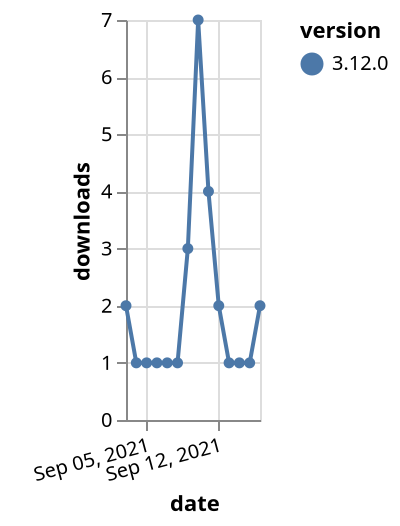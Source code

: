 {"$schema": "https://vega.github.io/schema/vega-lite/v5.json", "description": "A simple bar chart with embedded data.", "data": {"values": [{"date": "2021-09-03", "total": 536, "delta": 2, "version": "3.12.0"}, {"date": "2021-09-04", "total": 537, "delta": 1, "version": "3.12.0"}, {"date": "2021-09-05", "total": 538, "delta": 1, "version": "3.12.0"}, {"date": "2021-09-06", "total": 539, "delta": 1, "version": "3.12.0"}, {"date": "2021-09-07", "total": 540, "delta": 1, "version": "3.12.0"}, {"date": "2021-09-08", "total": 541, "delta": 1, "version": "3.12.0"}, {"date": "2021-09-09", "total": 544, "delta": 3, "version": "3.12.0"}, {"date": "2021-09-10", "total": 551, "delta": 7, "version": "3.12.0"}, {"date": "2021-09-11", "total": 555, "delta": 4, "version": "3.12.0"}, {"date": "2021-09-12", "total": 557, "delta": 2, "version": "3.12.0"}, {"date": "2021-09-13", "total": 558, "delta": 1, "version": "3.12.0"}, {"date": "2021-09-14", "total": 559, "delta": 1, "version": "3.12.0"}, {"date": "2021-09-15", "total": 560, "delta": 1, "version": "3.12.0"}, {"date": "2021-09-16", "total": 562, "delta": 2, "version": "3.12.0"}]}, "width": "container", "mark": {"type": "line", "point": {"filled": true}}, "encoding": {"x": {"field": "date", "type": "temporal", "timeUnit": "yearmonthdate", "title": "date", "axis": {"labelAngle": -15}}, "y": {"field": "delta", "type": "quantitative", "title": "downloads"}, "color": {"field": "version", "type": "nominal"}, "tooltip": {"field": "delta"}}}